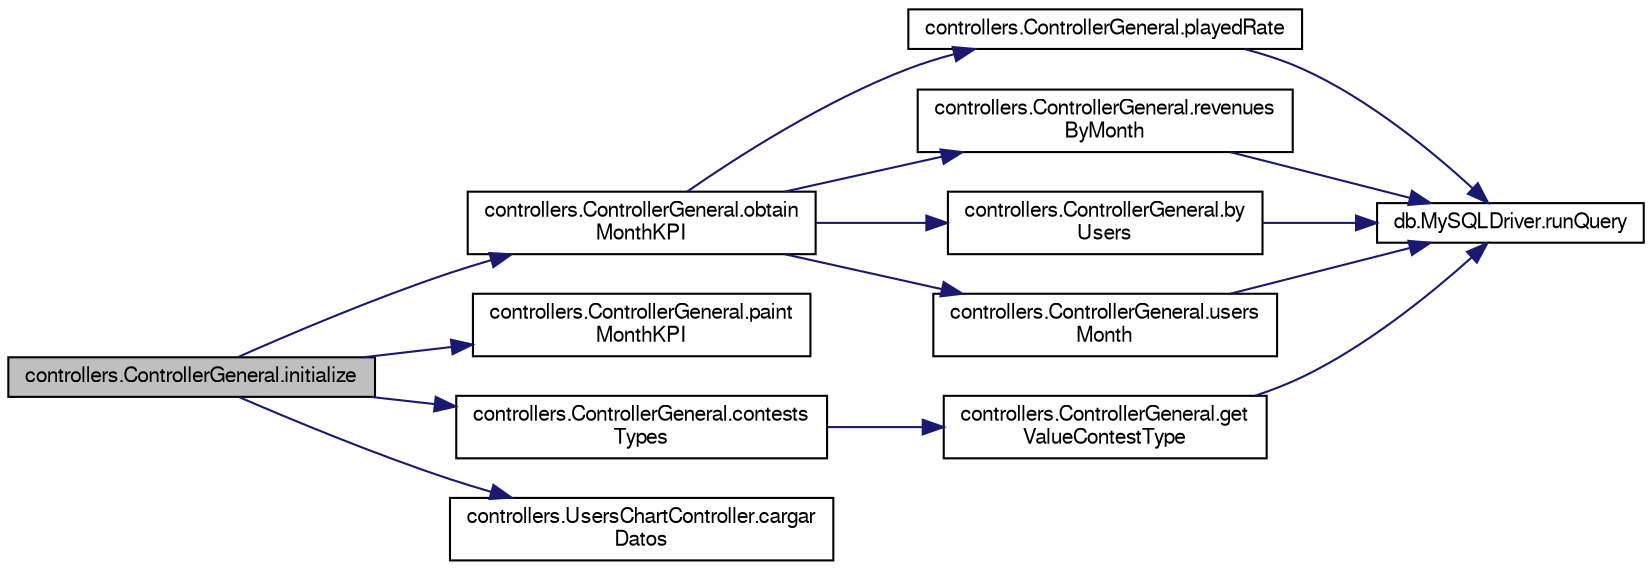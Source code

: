 digraph "controllers.ControllerGeneral.initialize"
{
  bgcolor="transparent";
  edge [fontname="FreeSans",fontsize="10",labelfontname="FreeSans",labelfontsize="10"];
  node [fontname="FreeSans",fontsize="10",shape=record];
  rankdir="LR";
  Node8 [label="controllers.ControllerGeneral.initialize",height=0.2,width=0.4,color="black", fillcolor="grey75", style="filled", fontcolor="black"];
  Node8 -> Node9 [color="midnightblue",fontsize="10",style="solid",fontname="FreeSans"];
  Node9 [label="controllers.ControllerGeneral.obtain\lMonthKPI",height=0.2,width=0.4,color="black",URL="$classcontrollers_1_1ControllerGeneral.html#ae366379d84d323a2c4fe257cd2a77cb7"];
  Node9 -> Node10 [color="midnightblue",fontsize="10",style="solid",fontname="FreeSans"];
  Node10 [label="controllers.ControllerGeneral.playedRate",height=0.2,width=0.4,color="black",URL="$classcontrollers_1_1ControllerGeneral.html#a693fb2a4695b4dcfc46e68129f8df65f"];
  Node10 -> Node11 [color="midnightblue",fontsize="10",style="solid",fontname="FreeSans"];
  Node11 [label="db.MySQLDriver.runQuery",height=0.2,width=0.4,color="black",URL="$classdb_1_1MySQLDriver.html#a88dbd83b514760694646f5cac76e9024"];
  Node9 -> Node12 [color="midnightblue",fontsize="10",style="solid",fontname="FreeSans"];
  Node12 [label="controllers.ControllerGeneral.revenues\lByMonth",height=0.2,width=0.4,color="black",URL="$classcontrollers_1_1ControllerGeneral.html#a07319cb244ee39186913e4d4d87f35a8"];
  Node12 -> Node11 [color="midnightblue",fontsize="10",style="solid",fontname="FreeSans"];
  Node9 -> Node13 [color="midnightblue",fontsize="10",style="solid",fontname="FreeSans"];
  Node13 [label="controllers.ControllerGeneral.by\lUsers",height=0.2,width=0.4,color="black",URL="$classcontrollers_1_1ControllerGeneral.html#a2e8493cc7c59f1a0608b6b2540d8c12c"];
  Node13 -> Node11 [color="midnightblue",fontsize="10",style="solid",fontname="FreeSans"];
  Node9 -> Node14 [color="midnightblue",fontsize="10",style="solid",fontname="FreeSans"];
  Node14 [label="controllers.ControllerGeneral.users\lMonth",height=0.2,width=0.4,color="black",URL="$classcontrollers_1_1ControllerGeneral.html#a3af34d41c6073ac9ef6cb222cec461ee"];
  Node14 -> Node11 [color="midnightblue",fontsize="10",style="solid",fontname="FreeSans"];
  Node8 -> Node15 [color="midnightblue",fontsize="10",style="solid",fontname="FreeSans"];
  Node15 [label="controllers.ControllerGeneral.paint\lMonthKPI",height=0.2,width=0.4,color="black",URL="$classcontrollers_1_1ControllerGeneral.html#a7ed9881d4dbe4f29e1ce38d42d6619d7"];
  Node8 -> Node16 [color="midnightblue",fontsize="10",style="solid",fontname="FreeSans"];
  Node16 [label="controllers.ControllerGeneral.contests\lTypes",height=0.2,width=0.4,color="black",URL="$classcontrollers_1_1ControllerGeneral.html#a0835891edcff9abf6a472b6c6d965869"];
  Node16 -> Node17 [color="midnightblue",fontsize="10",style="solid",fontname="FreeSans"];
  Node17 [label="controllers.ControllerGeneral.get\lValueContestType",height=0.2,width=0.4,color="black",URL="$classcontrollers_1_1ControllerGeneral.html#a5f183a73c97129a5466468b2a7b8a358"];
  Node17 -> Node11 [color="midnightblue",fontsize="10",style="solid",fontname="FreeSans"];
  Node8 -> Node18 [color="midnightblue",fontsize="10",style="solid",fontname="FreeSans"];
  Node18 [label="controllers.UsersChartController.cargar\lDatos",height=0.2,width=0.4,color="black",URL="$classcontrollers_1_1UsersChartController.html#af16df9fe7e9e16d4e6c50bf020d190f5"];
}

